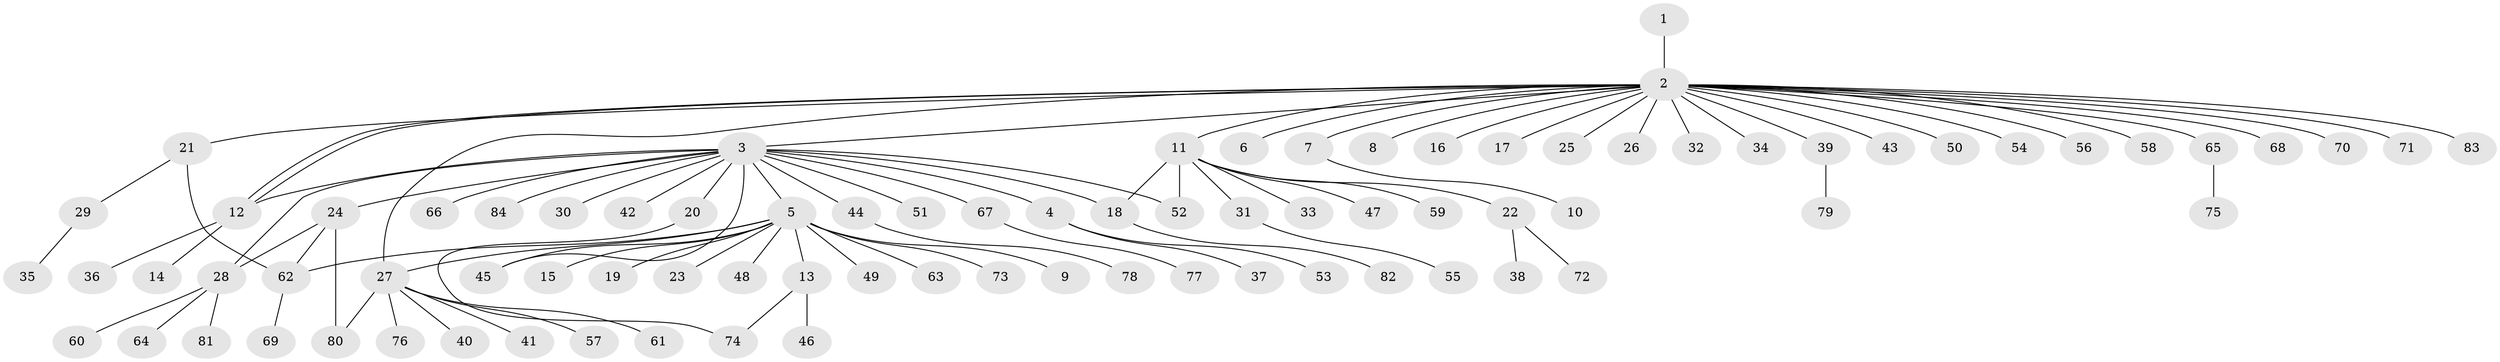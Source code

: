 // Generated by graph-tools (version 1.1) at 2025/01/03/09/25 03:01:53]
// undirected, 84 vertices, 94 edges
graph export_dot {
graph [start="1"]
  node [color=gray90,style=filled];
  1;
  2;
  3;
  4;
  5;
  6;
  7;
  8;
  9;
  10;
  11;
  12;
  13;
  14;
  15;
  16;
  17;
  18;
  19;
  20;
  21;
  22;
  23;
  24;
  25;
  26;
  27;
  28;
  29;
  30;
  31;
  32;
  33;
  34;
  35;
  36;
  37;
  38;
  39;
  40;
  41;
  42;
  43;
  44;
  45;
  46;
  47;
  48;
  49;
  50;
  51;
  52;
  53;
  54;
  55;
  56;
  57;
  58;
  59;
  60;
  61;
  62;
  63;
  64;
  65;
  66;
  67;
  68;
  69;
  70;
  71;
  72;
  73;
  74;
  75;
  76;
  77;
  78;
  79;
  80;
  81;
  82;
  83;
  84;
  1 -- 2;
  2 -- 3;
  2 -- 6;
  2 -- 7;
  2 -- 8;
  2 -- 11;
  2 -- 12;
  2 -- 12;
  2 -- 16;
  2 -- 17;
  2 -- 21;
  2 -- 25;
  2 -- 26;
  2 -- 27;
  2 -- 32;
  2 -- 34;
  2 -- 39;
  2 -- 43;
  2 -- 50;
  2 -- 54;
  2 -- 56;
  2 -- 58;
  2 -- 65;
  2 -- 68;
  2 -- 70;
  2 -- 71;
  2 -- 83;
  3 -- 4;
  3 -- 5;
  3 -- 12;
  3 -- 18;
  3 -- 20;
  3 -- 24;
  3 -- 28;
  3 -- 30;
  3 -- 42;
  3 -- 44;
  3 -- 45;
  3 -- 51;
  3 -- 52;
  3 -- 66;
  3 -- 67;
  3 -- 84;
  4 -- 37;
  4 -- 53;
  5 -- 9;
  5 -- 13;
  5 -- 15;
  5 -- 19;
  5 -- 23;
  5 -- 27;
  5 -- 45;
  5 -- 48;
  5 -- 49;
  5 -- 62;
  5 -- 63;
  5 -- 73;
  7 -- 10;
  11 -- 18;
  11 -- 22;
  11 -- 31;
  11 -- 33;
  11 -- 47;
  11 -- 52;
  11 -- 59;
  12 -- 14;
  12 -- 36;
  13 -- 46;
  13 -- 74;
  18 -- 82;
  20 -- 74;
  21 -- 29;
  21 -- 62;
  22 -- 38;
  22 -- 72;
  24 -- 28;
  24 -- 62;
  24 -- 80;
  27 -- 40;
  27 -- 41;
  27 -- 57;
  27 -- 61;
  27 -- 76;
  27 -- 80;
  28 -- 60;
  28 -- 64;
  28 -- 81;
  29 -- 35;
  31 -- 55;
  39 -- 79;
  44 -- 78;
  62 -- 69;
  65 -- 75;
  67 -- 77;
}
